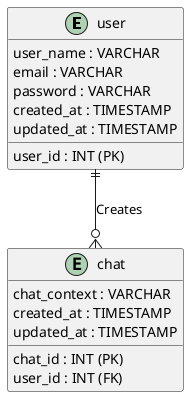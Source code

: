 @startuml ERD
Entity user {
    user_id : INT (PK)
    user_name : VARCHAR
    email : VARCHAR
    password : VARCHAR
    created_at : TIMESTAMP
    updated_at : TIMESTAMP
}

Entity chat{ 
    chat_id : INT (PK) 
    chat_context : VARCHAR
    created_at : TIMESTAMP
    updated_at : TIMESTAMP
    user_id : INT (FK)
} 

user ||--o{ chat : Creates



@enduml 